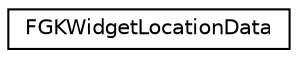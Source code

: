 digraph "Graphical Class Hierarchy"
{
 // LATEX_PDF_SIZE
  edge [fontname="Helvetica",fontsize="10",labelfontname="Helvetica",labelfontsize="10"];
  node [fontname="Helvetica",fontsize="10",shape=record];
  rankdir="LR";
  Node0 [label="FGKWidgetLocationData",height=0.2,width=0.4,color="black", fillcolor="white", style="filled",URL="$structFGKWidgetLocationData.html",tooltip=" "];
}
